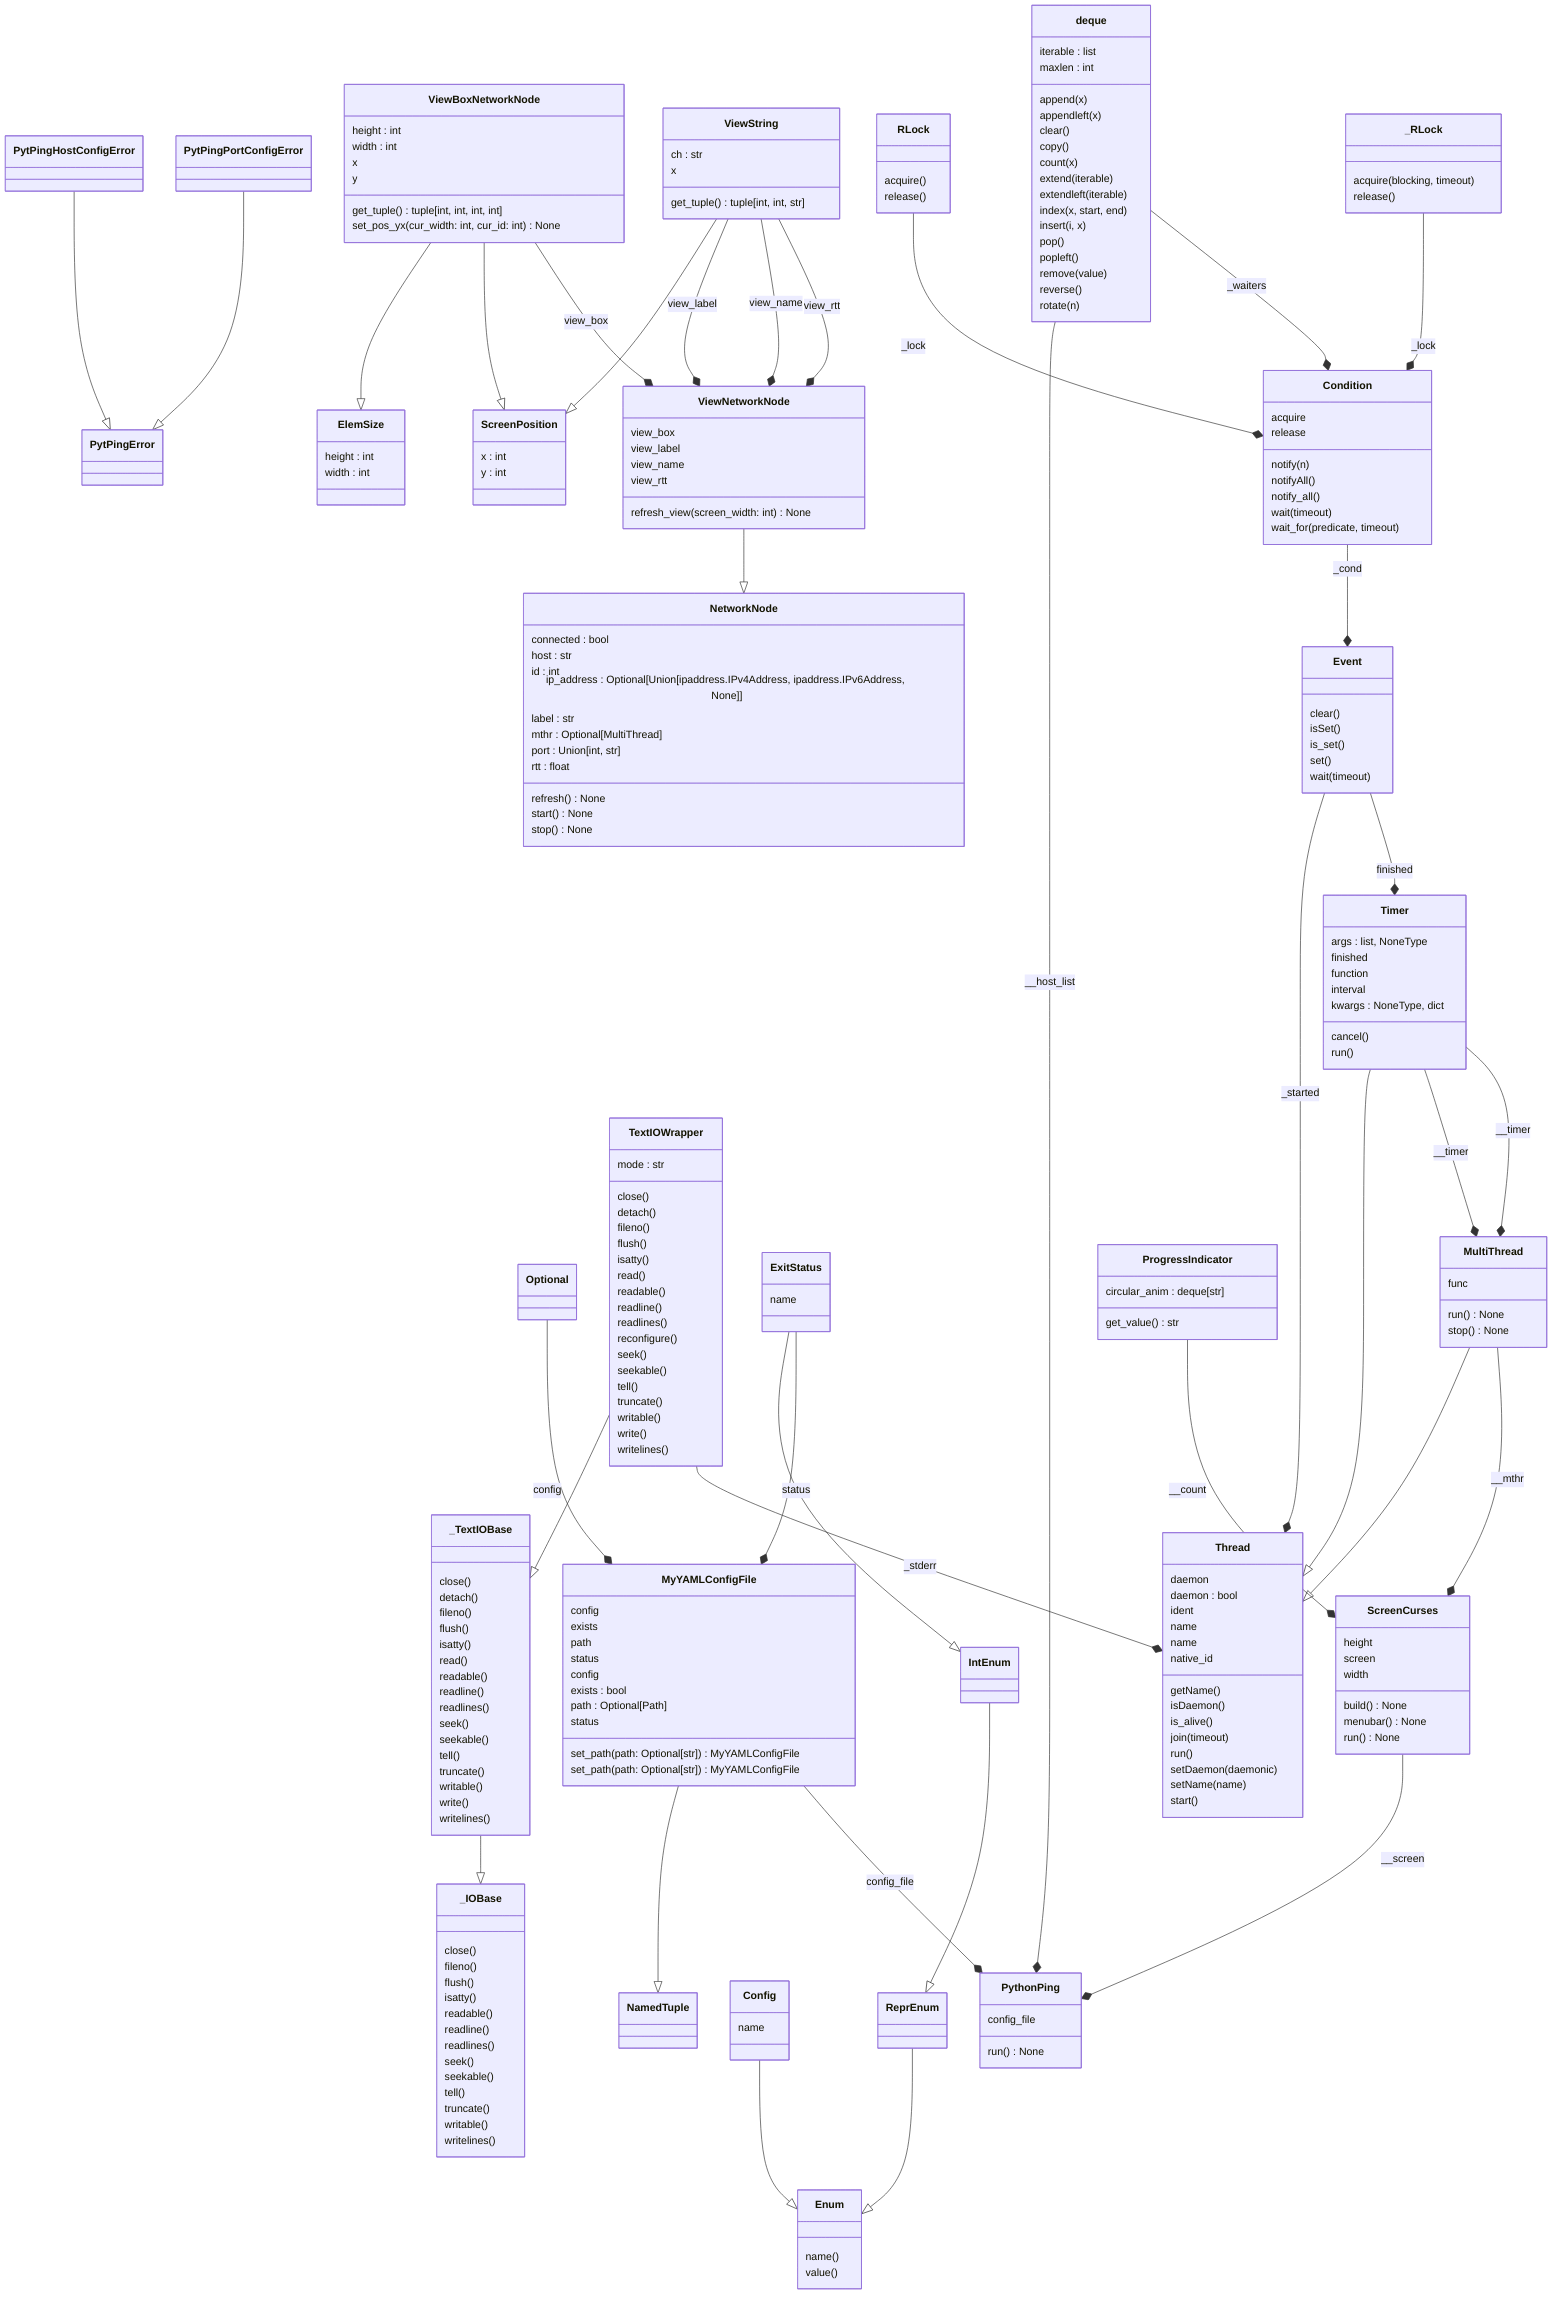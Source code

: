 classDiagram
  class MyYAMLConfigFile {
    config
    exists
    path
    status
    set_path(path: Optional[str]) MyYAMLConfigFile
  }
  class Optional {
  }
  class TextIOWrapper {
    mode : str
    close()
    detach()
    fileno()
    flush()
    isatty()
    read()
    readable()
    readline()
    readlines()
    reconfigure()
    seek()
    seekable()
    tell()
    truncate()
    writable()
    write()
    writelines()
  }
  class _IOBase {
    close()
    fileno()
    flush()
    isatty()
    readable()
    readline()
    readlines()
    seek()
    seekable()
    tell()
    truncate()
    writable()
    writelines()
  }
  class _TextIOBase {
    close()
    detach()
    fileno()
    flush()
    isatty()
    read()
    readable()
    readline()
    readlines()
    seek()
    seekable()
    tell()
    truncate()
    writable()
    write()
    writelines()
  }
  class RLock {
    acquire()
    release()
  }
  class deque {
    iterable : list
    maxlen : int
    append(x)
    appendleft(x)
    clear()
    copy()
    count(x)
    extend(iterable)
    extendleft(iterable)
    index(x, start, end)
    insert(i, x)
    pop()
    popleft()
    remove(value)
    reverse()
    rotate(n)
  }
  class Enum {
    name()
    value()
  }
  class IntEnum {
  }
  class ReprEnum {
  }
  class Config {
    name
  }
  class ExitStatus {
    name
  }
  class PytPingError {
  }
  class PytPingHostConfigError {
  }
  class PytPingPortConfigError {
  }
  class MyYAMLConfigFile {
    config
    exists : bool
    path : Optional[Path]
    status
    set_path(path: Optional[str]) MyYAMLConfigFile
  }
  class MultiThread {
    func
    run() None
    stop() None
  }
  class NetworkNode {
    connected : bool
    host : str
    id : int
    ip_address : Optional[Union[ipaddress.IPv4Address, ipaddress.IPv6Address, None]]
    label : str
    mthr : Optional[MultiThread]
    port : Union[int, str]
    rtt : float
    refresh() None
    start() None
    stop() None
  }
  class PythonPing {
    config_file
    run() None
  }
  class ElemSize {
    height : int
    width : int
  }
  class ProgressIndicator {
    circular_anim : deque[str]
    get_value() str
  }
  class ScreenCurses {
    height
    screen
    width
    build() None
    menubar() None
    run() None
  }
  class ScreenPosition {
    x : int
    y : int
  }
  class ViewBoxNetworkNode {
    height : int
    width : int
    x
    y
    get_tuple() tuple[int, int, int, int]
    set_pos_yx(cur_width: int, cur_id: int) None
  }
  class ViewNetworkNode {
    view_box
    view_label
    view_name
    view_rtt
    refresh_view(screen_width: int) None
  }
  class ViewString {
    ch : str
    x
    get_tuple() tuple[int, int, str]
  }
  class Condition {
    acquire
    release
    notify(n)
    notifyAll()
    notify_all()
    wait(timeout)
    wait_for(predicate, timeout)
  }
  class Event {
    clear()
    isSet()
    is_set()
    set()
    wait(timeout)
  }
  class Thread {
    daemon
    daemon : bool
    ident
    name
    name
    native_id
    getName()
    isDaemon()
    is_alive()
    join(timeout)
    run()
    setDaemon(daemonic)
    setName(name)
    start()
  }
  class Timer {
    args : list, NoneType
    finished
    function
    interval
    kwargs : NoneType, dict
    cancel()
    run()
  }
  class _RLock {
    acquire(blocking, timeout)
    release()
  }
  class NamedTuple {
  }
  TextIOWrapper --|> _TextIOBase
  _TextIOBase --|> _IOBase
  IntEnum --|> ReprEnum
  ReprEnum --|> Enum
  Config --|> Enum
  ExitStatus --|> IntEnum
  PytPingHostConfigError --|> PytPingError
  PytPingPortConfigError --|> PytPingError
  MyYAMLConfigFile --|> NamedTuple
  MultiThread --|> Thread
  ViewBoxNetworkNode --|> ElemSize
  ViewBoxNetworkNode --|> ScreenPosition
  ViewNetworkNode --|> NetworkNode
  ViewString --|> ScreenPosition
  Timer --|> Thread
  MyYAMLConfigFile --* PythonPing : config_file
  Optional --* MyYAMLConfigFile : config
  TextIOWrapper --* Thread : _stderr
  RLock --* Condition : _lock
  deque --* PythonPing : __host_list
  deque --* Condition : _waiters
  ExitStatus --* MyYAMLConfigFile : status
  MultiThread --* ScreenCurses : __mthr
  ProgressIndicator --* ScreenCurses : __count
  ScreenCurses --* PythonPing : __screen
  ViewBoxNetworkNode --* ViewNetworkNode : view_box
  ViewString --* ViewNetworkNode : view_label
  ViewString --* ViewNetworkNode : view_name
  ViewString --* ViewNetworkNode : view_rtt
  Condition --* Event : _cond
  Event --* Thread : _started
  Event --* Timer : finished
  Timer --* MultiThread : __timer
  Timer --* MultiThread : __timer
  _RLock --* Condition : _lock